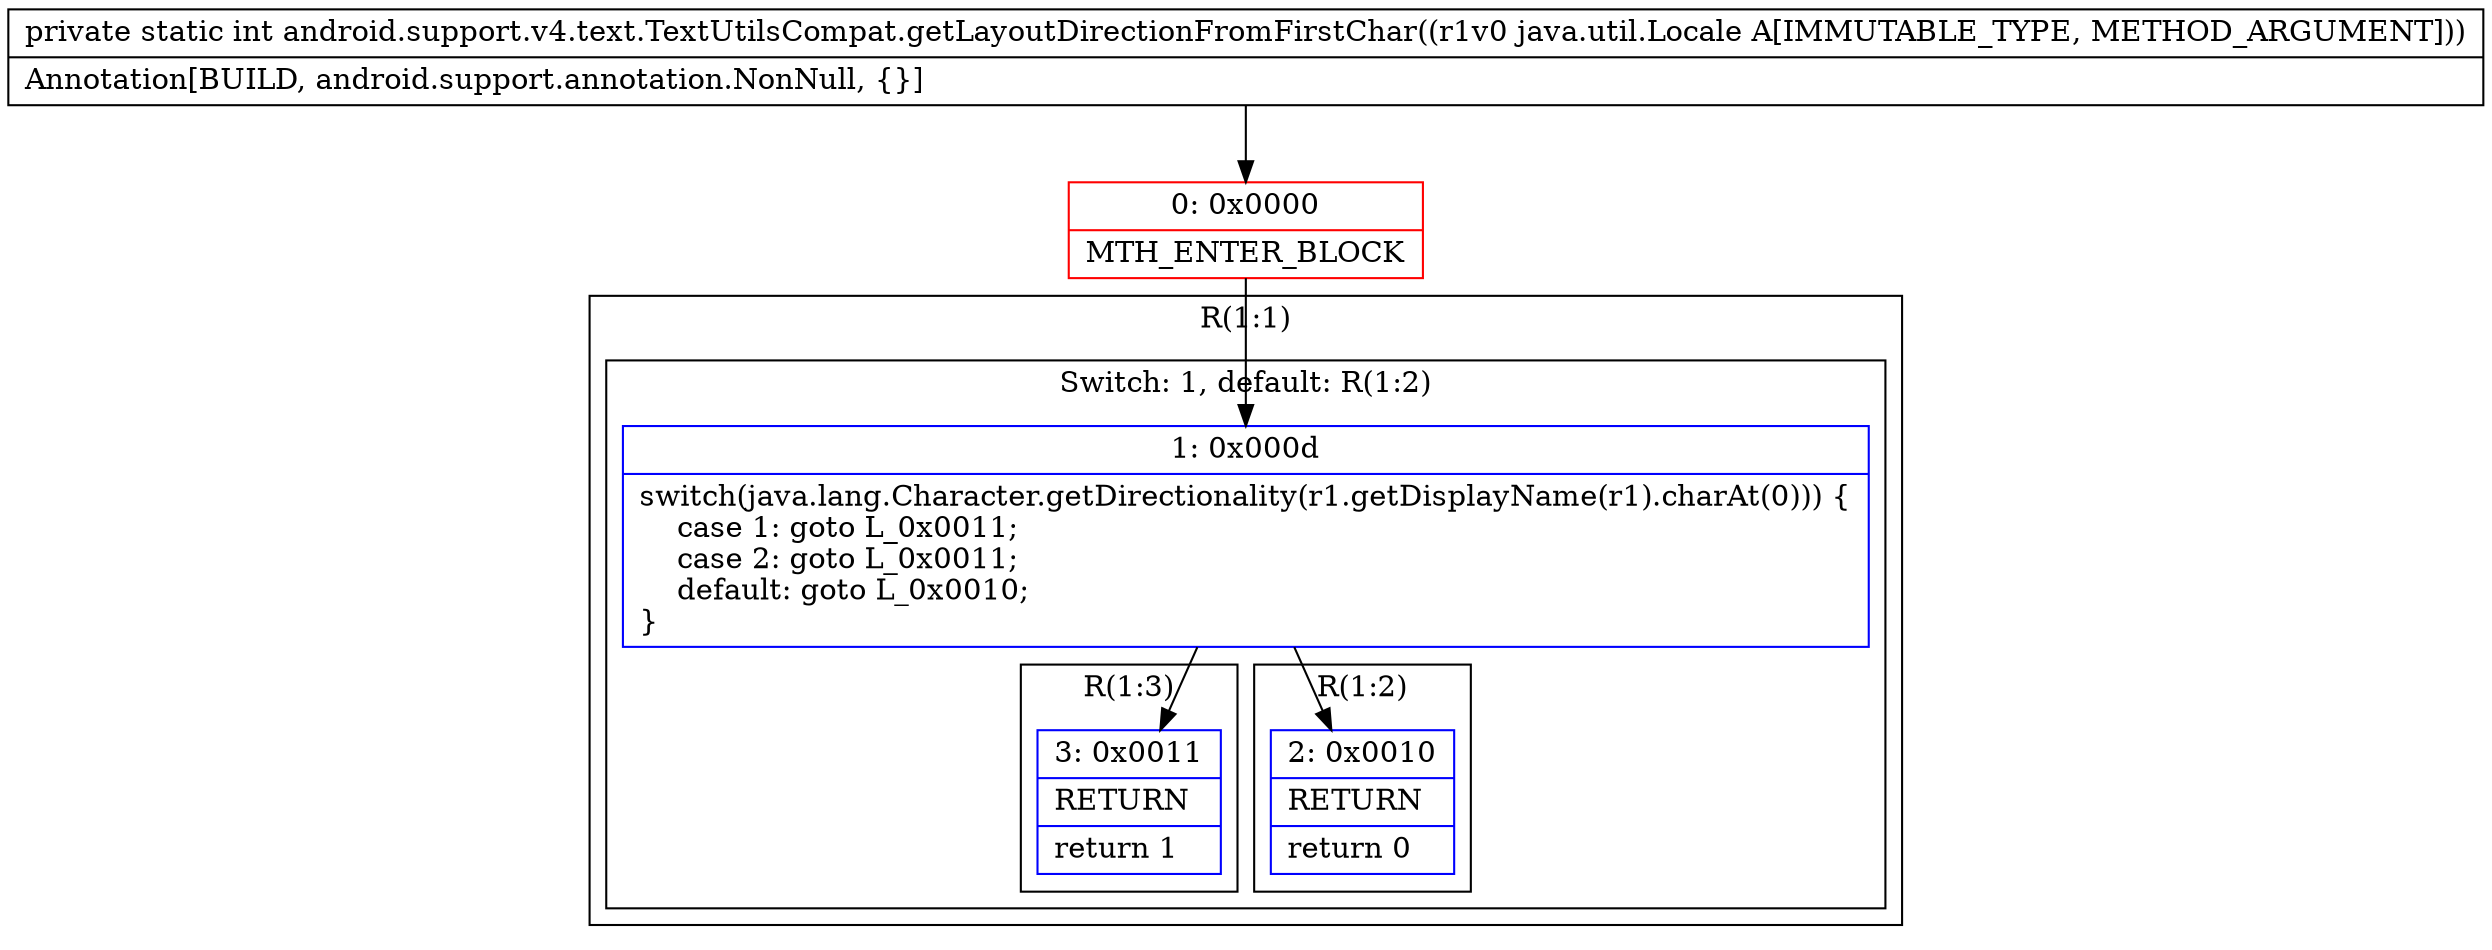 digraph "CFG forandroid.support.v4.text.TextUtilsCompat.getLayoutDirectionFromFirstChar(Ljava\/util\/Locale;)I" {
subgraph cluster_Region_1786420006 {
label = "R(1:1)";
node [shape=record,color=blue];
subgraph cluster_SwitchRegion_1062070715 {
label = "Switch: 1, default: R(1:2)";
node [shape=record,color=blue];
Node_1 [shape=record,label="{1\:\ 0x000d|switch(java.lang.Character.getDirectionality(r1.getDisplayName(r1).charAt(0))) \{\l    case 1: goto L_0x0011;\l    case 2: goto L_0x0011;\l    default: goto L_0x0010;\l\}\l}"];
subgraph cluster_Region_918779229 {
label = "R(1:3)";
node [shape=record,color=blue];
Node_3 [shape=record,label="{3\:\ 0x0011|RETURN\l|return 1\l}"];
}
subgraph cluster_Region_1644741403 {
label = "R(1:2)";
node [shape=record,color=blue];
Node_2 [shape=record,label="{2\:\ 0x0010|RETURN\l|return 0\l}"];
}
}
}
Node_0 [shape=record,color=red,label="{0\:\ 0x0000|MTH_ENTER_BLOCK\l}"];
MethodNode[shape=record,label="{private static int android.support.v4.text.TextUtilsCompat.getLayoutDirectionFromFirstChar((r1v0 java.util.Locale A[IMMUTABLE_TYPE, METHOD_ARGUMENT]))  | Annotation[BUILD, android.support.annotation.NonNull, \{\}]\l}"];
MethodNode -> Node_0;
Node_1 -> Node_2;
Node_1 -> Node_3;
Node_0 -> Node_1;
}


